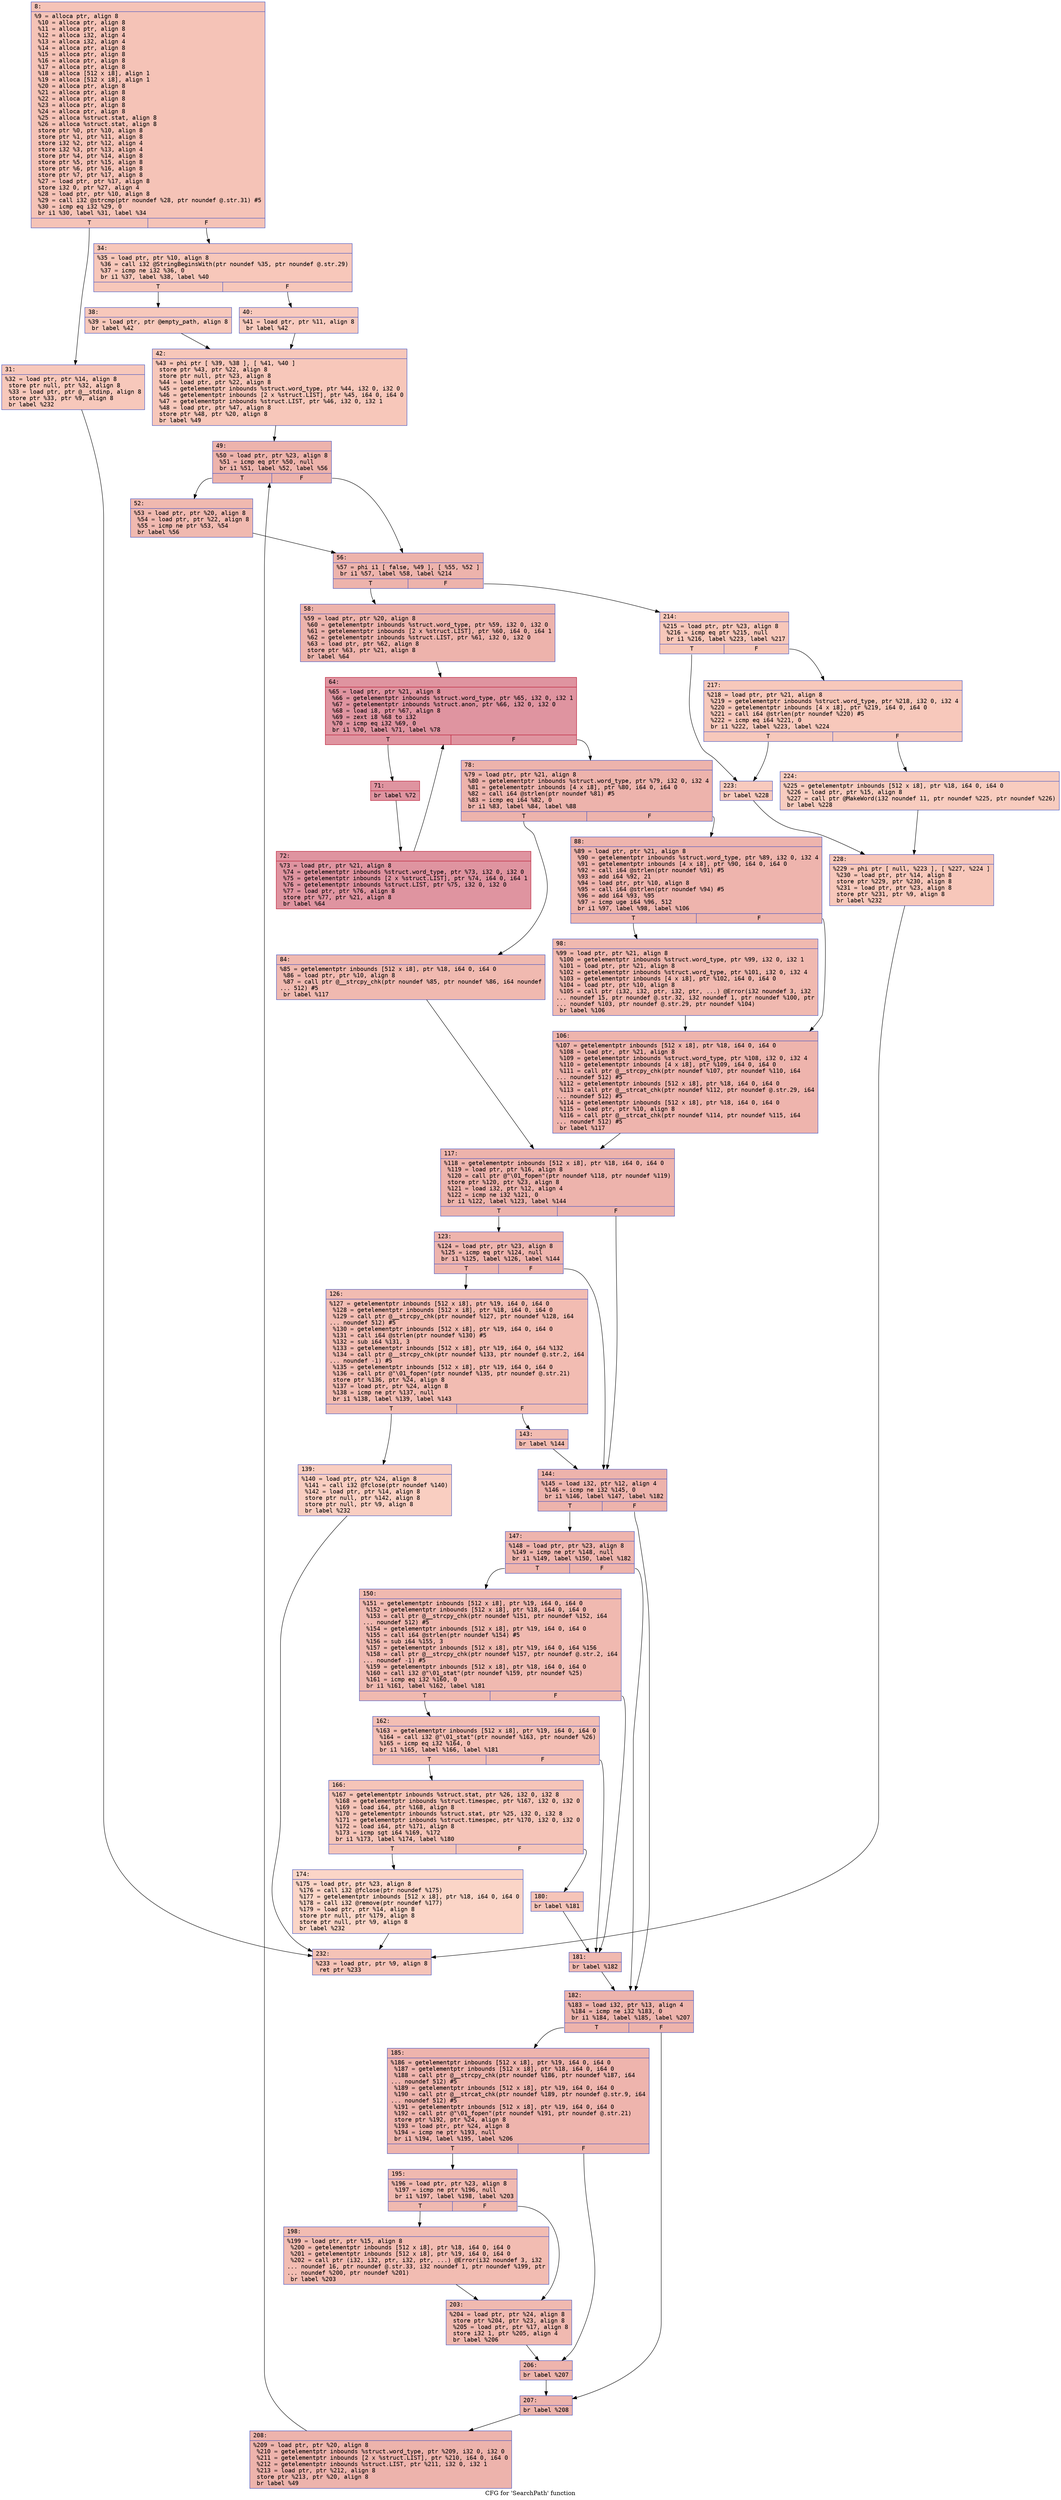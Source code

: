 digraph "CFG for 'SearchPath' function" {
	label="CFG for 'SearchPath' function";

	Node0x60000399bde0 [shape=record,color="#3d50c3ff", style=filled, fillcolor="#e8765c70" fontname="Courier",label="{8:\l|  %9 = alloca ptr, align 8\l  %10 = alloca ptr, align 8\l  %11 = alloca ptr, align 8\l  %12 = alloca i32, align 4\l  %13 = alloca i32, align 4\l  %14 = alloca ptr, align 8\l  %15 = alloca ptr, align 8\l  %16 = alloca ptr, align 8\l  %17 = alloca ptr, align 8\l  %18 = alloca [512 x i8], align 1\l  %19 = alloca [512 x i8], align 1\l  %20 = alloca ptr, align 8\l  %21 = alloca ptr, align 8\l  %22 = alloca ptr, align 8\l  %23 = alloca ptr, align 8\l  %24 = alloca ptr, align 8\l  %25 = alloca %struct.stat, align 8\l  %26 = alloca %struct.stat, align 8\l  store ptr %0, ptr %10, align 8\l  store ptr %1, ptr %11, align 8\l  store i32 %2, ptr %12, align 4\l  store i32 %3, ptr %13, align 4\l  store ptr %4, ptr %14, align 8\l  store ptr %5, ptr %15, align 8\l  store ptr %6, ptr %16, align 8\l  store ptr %7, ptr %17, align 8\l  %27 = load ptr, ptr %17, align 8\l  store i32 0, ptr %27, align 4\l  %28 = load ptr, ptr %10, align 8\l  %29 = call i32 @strcmp(ptr noundef %28, ptr noundef @.str.31) #5\l  %30 = icmp eq i32 %29, 0\l  br i1 %30, label %31, label %34\l|{<s0>T|<s1>F}}"];
	Node0x60000399bde0:s0 -> Node0x60000399bf20[tooltip="8 -> 31\nProbability 37.50%" ];
	Node0x60000399bde0:s1 -> Node0x60000399bf70[tooltip="8 -> 34\nProbability 62.50%" ];
	Node0x60000399bf20 [shape=record,color="#3d50c3ff", style=filled, fillcolor="#ed836670" fontname="Courier",label="{31:\l|  %32 = load ptr, ptr %14, align 8\l  store ptr null, ptr %32, align 8\l  %33 = load ptr, ptr @__stdinp, align 8\l  store ptr %33, ptr %9, align 8\l  br label %232\l}"];
	Node0x60000399bf20 -> Node0x600003984cd0[tooltip="31 -> 232\nProbability 100.00%" ];
	Node0x60000399bf70 [shape=record,color="#3d50c3ff", style=filled, fillcolor="#ec7f6370" fontname="Courier",label="{34:\l|  %35 = load ptr, ptr %10, align 8\l  %36 = call i32 @StringBeginsWith(ptr noundef %35, ptr noundef @.str.29)\l  %37 = icmp ne i32 %36, 0\l  br i1 %37, label %38, label %40\l|{<s0>T|<s1>F}}"];
	Node0x60000399bf70:s0 -> Node0x600003984000[tooltip="34 -> 38\nProbability 62.50%" ];
	Node0x60000399bf70:s1 -> Node0x600003984050[tooltip="34 -> 40\nProbability 37.50%" ];
	Node0x600003984000 [shape=record,color="#3d50c3ff", style=filled, fillcolor="#ed836670" fontname="Courier",label="{38:\l|  %39 = load ptr, ptr @empty_path, align 8\l  br label %42\l}"];
	Node0x600003984000 -> Node0x6000039840a0[tooltip="38 -> 42\nProbability 100.00%" ];
	Node0x600003984050 [shape=record,color="#3d50c3ff", style=filled, fillcolor="#ef886b70" fontname="Courier",label="{40:\l|  %41 = load ptr, ptr %11, align 8\l  br label %42\l}"];
	Node0x600003984050 -> Node0x6000039840a0[tooltip="40 -> 42\nProbability 100.00%" ];
	Node0x6000039840a0 [shape=record,color="#3d50c3ff", style=filled, fillcolor="#ec7f6370" fontname="Courier",label="{42:\l|  %43 = phi ptr [ %39, %38 ], [ %41, %40 ]\l  store ptr %43, ptr %22, align 8\l  store ptr null, ptr %23, align 8\l  %44 = load ptr, ptr %22, align 8\l  %45 = getelementptr inbounds %struct.word_type, ptr %44, i32 0, i32 0\l  %46 = getelementptr inbounds [2 x %struct.LIST], ptr %45, i64 0, i64 0\l  %47 = getelementptr inbounds %struct.LIST, ptr %46, i32 0, i32 1\l  %48 = load ptr, ptr %47, align 8\l  store ptr %48, ptr %20, align 8\l  br label %49\l}"];
	Node0x6000039840a0 -> Node0x6000039840f0[tooltip="42 -> 49\nProbability 100.00%" ];
	Node0x6000039840f0 [shape=record,color="#3d50c3ff", style=filled, fillcolor="#d6524470" fontname="Courier",label="{49:\l|  %50 = load ptr, ptr %23, align 8\l  %51 = icmp eq ptr %50, null\l  br i1 %51, label %52, label %56\l|{<s0>T|<s1>F}}"];
	Node0x6000039840f0:s0 -> Node0x600003984140[tooltip="49 -> 52\nProbability 37.50%" ];
	Node0x6000039840f0:s1 -> Node0x600003984190[tooltip="49 -> 56\nProbability 62.50%" ];
	Node0x600003984140 [shape=record,color="#3d50c3ff", style=filled, fillcolor="#de614d70" fontname="Courier",label="{52:\l|  %53 = load ptr, ptr %20, align 8\l  %54 = load ptr, ptr %22, align 8\l  %55 = icmp ne ptr %53, %54\l  br label %56\l}"];
	Node0x600003984140 -> Node0x600003984190[tooltip="52 -> 56\nProbability 100.00%" ];
	Node0x600003984190 [shape=record,color="#3d50c3ff", style=filled, fillcolor="#d6524470" fontname="Courier",label="{56:\l|  %57 = phi i1 [ false, %49 ], [ %55, %52 ]\l  br i1 %57, label %58, label %214\l|{<s0>T|<s1>F}}"];
	Node0x600003984190:s0 -> Node0x6000039841e0[tooltip="56 -> 58\nProbability 96.88%" ];
	Node0x600003984190:s1 -> Node0x600003984b40[tooltip="56 -> 214\nProbability 3.12%" ];
	Node0x6000039841e0 [shape=record,color="#3d50c3ff", style=filled, fillcolor="#d6524470" fontname="Courier",label="{58:\l|  %59 = load ptr, ptr %20, align 8\l  %60 = getelementptr inbounds %struct.word_type, ptr %59, i32 0, i32 0\l  %61 = getelementptr inbounds [2 x %struct.LIST], ptr %60, i64 0, i64 1\l  %62 = getelementptr inbounds %struct.LIST, ptr %61, i32 0, i32 0\l  %63 = load ptr, ptr %62, align 8\l  store ptr %63, ptr %21, align 8\l  br label %64\l}"];
	Node0x6000039841e0 -> Node0x600003984230[tooltip="58 -> 64\nProbability 100.00%" ];
	Node0x600003984230 [shape=record,color="#b70d28ff", style=filled, fillcolor="#b70d2870" fontname="Courier",label="{64:\l|  %65 = load ptr, ptr %21, align 8\l  %66 = getelementptr inbounds %struct.word_type, ptr %65, i32 0, i32 1\l  %67 = getelementptr inbounds %struct.anon, ptr %66, i32 0, i32 0\l  %68 = load i8, ptr %67, align 8\l  %69 = zext i8 %68 to i32\l  %70 = icmp eq i32 %69, 0\l  br i1 %70, label %71, label %78\l|{<s0>T|<s1>F}}"];
	Node0x600003984230:s0 -> Node0x600003984280[tooltip="64 -> 71\nProbability 96.88%" ];
	Node0x600003984230:s1 -> Node0x600003984320[tooltip="64 -> 78\nProbability 3.12%" ];
	Node0x600003984280 [shape=record,color="#b70d28ff", style=filled, fillcolor="#b70d2870" fontname="Courier",label="{71:\l|  br label %72\l}"];
	Node0x600003984280 -> Node0x6000039842d0[tooltip="71 -> 72\nProbability 100.00%" ];
	Node0x6000039842d0 [shape=record,color="#b70d28ff", style=filled, fillcolor="#b70d2870" fontname="Courier",label="{72:\l|  %73 = load ptr, ptr %21, align 8\l  %74 = getelementptr inbounds %struct.word_type, ptr %73, i32 0, i32 0\l  %75 = getelementptr inbounds [2 x %struct.LIST], ptr %74, i64 0, i64 1\l  %76 = getelementptr inbounds %struct.LIST, ptr %75, i32 0, i32 0\l  %77 = load ptr, ptr %76, align 8\l  store ptr %77, ptr %21, align 8\l  br label %64\l}"];
	Node0x6000039842d0 -> Node0x600003984230[tooltip="72 -> 64\nProbability 100.00%" ];
	Node0x600003984320 [shape=record,color="#3d50c3ff", style=filled, fillcolor="#d6524470" fontname="Courier",label="{78:\l|  %79 = load ptr, ptr %21, align 8\l  %80 = getelementptr inbounds %struct.word_type, ptr %79, i32 0, i32 4\l  %81 = getelementptr inbounds [4 x i8], ptr %80, i64 0, i64 0\l  %82 = call i64 @strlen(ptr noundef %81) #5\l  %83 = icmp eq i64 %82, 0\l  br i1 %83, label %84, label %88\l|{<s0>T|<s1>F}}"];
	Node0x600003984320:s0 -> Node0x600003984370[tooltip="78 -> 84\nProbability 37.50%" ];
	Node0x600003984320:s1 -> Node0x6000039843c0[tooltip="78 -> 88\nProbability 62.50%" ];
	Node0x600003984370 [shape=record,color="#3d50c3ff", style=filled, fillcolor="#de614d70" fontname="Courier",label="{84:\l|  %85 = getelementptr inbounds [512 x i8], ptr %18, i64 0, i64 0\l  %86 = load ptr, ptr %10, align 8\l  %87 = call ptr @__strcpy_chk(ptr noundef %85, ptr noundef %86, i64 noundef\l... 512) #5\l  br label %117\l}"];
	Node0x600003984370 -> Node0x6000039844b0[tooltip="84 -> 117\nProbability 100.00%" ];
	Node0x6000039843c0 [shape=record,color="#3d50c3ff", style=filled, fillcolor="#d8564670" fontname="Courier",label="{88:\l|  %89 = load ptr, ptr %21, align 8\l  %90 = getelementptr inbounds %struct.word_type, ptr %89, i32 0, i32 4\l  %91 = getelementptr inbounds [4 x i8], ptr %90, i64 0, i64 0\l  %92 = call i64 @strlen(ptr noundef %91) #5\l  %93 = add i64 %92, 21\l  %94 = load ptr, ptr %10, align 8\l  %95 = call i64 @strlen(ptr noundef %94) #5\l  %96 = add i64 %93, %95\l  %97 = icmp uge i64 %96, 512\l  br i1 %97, label %98, label %106\l|{<s0>T|<s1>F}}"];
	Node0x6000039843c0:s0 -> Node0x600003984410[tooltip="88 -> 98\nProbability 50.00%" ];
	Node0x6000039843c0:s1 -> Node0x600003984460[tooltip="88 -> 106\nProbability 50.00%" ];
	Node0x600003984410 [shape=record,color="#3d50c3ff", style=filled, fillcolor="#de614d70" fontname="Courier",label="{98:\l|  %99 = load ptr, ptr %21, align 8\l  %100 = getelementptr inbounds %struct.word_type, ptr %99, i32 0, i32 1\l  %101 = load ptr, ptr %21, align 8\l  %102 = getelementptr inbounds %struct.word_type, ptr %101, i32 0, i32 4\l  %103 = getelementptr inbounds [4 x i8], ptr %102, i64 0, i64 0\l  %104 = load ptr, ptr %10, align 8\l  %105 = call ptr (i32, i32, ptr, i32, ptr, ...) @Error(i32 noundef 3, i32\l... noundef 15, ptr noundef @.str.32, i32 noundef 1, ptr noundef %100, ptr\l... noundef %103, ptr noundef @.str.29, ptr noundef %104)\l  br label %106\l}"];
	Node0x600003984410 -> Node0x600003984460[tooltip="98 -> 106\nProbability 100.00%" ];
	Node0x600003984460 [shape=record,color="#3d50c3ff", style=filled, fillcolor="#d8564670" fontname="Courier",label="{106:\l|  %107 = getelementptr inbounds [512 x i8], ptr %18, i64 0, i64 0\l  %108 = load ptr, ptr %21, align 8\l  %109 = getelementptr inbounds %struct.word_type, ptr %108, i32 0, i32 4\l  %110 = getelementptr inbounds [4 x i8], ptr %109, i64 0, i64 0\l  %111 = call ptr @__strcpy_chk(ptr noundef %107, ptr noundef %110, i64\l... noundef 512) #5\l  %112 = getelementptr inbounds [512 x i8], ptr %18, i64 0, i64 0\l  %113 = call ptr @__strcat_chk(ptr noundef %112, ptr noundef @.str.29, i64\l... noundef 512) #5\l  %114 = getelementptr inbounds [512 x i8], ptr %18, i64 0, i64 0\l  %115 = load ptr, ptr %10, align 8\l  %116 = call ptr @__strcat_chk(ptr noundef %114, ptr noundef %115, i64\l... noundef 512) #5\l  br label %117\l}"];
	Node0x600003984460 -> Node0x6000039844b0[tooltip="106 -> 117\nProbability 100.00%" ];
	Node0x6000039844b0 [shape=record,color="#3d50c3ff", style=filled, fillcolor="#d6524470" fontname="Courier",label="{117:\l|  %118 = getelementptr inbounds [512 x i8], ptr %18, i64 0, i64 0\l  %119 = load ptr, ptr %16, align 8\l  %120 = call ptr @\"\\01_fopen\"(ptr noundef %118, ptr noundef %119)\l  store ptr %120, ptr %23, align 8\l  %121 = load i32, ptr %12, align 4\l  %122 = icmp ne i32 %121, 0\l  br i1 %122, label %123, label %144\l|{<s0>T|<s1>F}}"];
	Node0x6000039844b0:s0 -> Node0x600003984500[tooltip="117 -> 123\nProbability 62.50%" ];
	Node0x6000039844b0:s1 -> Node0x600003984640[tooltip="117 -> 144\nProbability 37.50%" ];
	Node0x600003984500 [shape=record,color="#3d50c3ff", style=filled, fillcolor="#d8564670" fontname="Courier",label="{123:\l|  %124 = load ptr, ptr %23, align 8\l  %125 = icmp eq ptr %124, null\l  br i1 %125, label %126, label %144\l|{<s0>T|<s1>F}}"];
	Node0x600003984500:s0 -> Node0x600003984550[tooltip="123 -> 126\nProbability 37.50%" ];
	Node0x600003984500:s1 -> Node0x600003984640[tooltip="123 -> 144\nProbability 62.50%" ];
	Node0x600003984550 [shape=record,color="#3d50c3ff", style=filled, fillcolor="#e1675170" fontname="Courier",label="{126:\l|  %127 = getelementptr inbounds [512 x i8], ptr %19, i64 0, i64 0\l  %128 = getelementptr inbounds [512 x i8], ptr %18, i64 0, i64 0\l  %129 = call ptr @__strcpy_chk(ptr noundef %127, ptr noundef %128, i64\l... noundef 512) #5\l  %130 = getelementptr inbounds [512 x i8], ptr %19, i64 0, i64 0\l  %131 = call i64 @strlen(ptr noundef %130) #5\l  %132 = sub i64 %131, 3\l  %133 = getelementptr inbounds [512 x i8], ptr %19, i64 0, i64 %132\l  %134 = call ptr @__strcpy_chk(ptr noundef %133, ptr noundef @.str.2, i64\l... noundef -1) #5\l  %135 = getelementptr inbounds [512 x i8], ptr %19, i64 0, i64 0\l  %136 = call ptr @\"\\01_fopen\"(ptr noundef %135, ptr noundef @.str.21)\l  store ptr %136, ptr %24, align 8\l  %137 = load ptr, ptr %24, align 8\l  %138 = icmp ne ptr %137, null\l  br i1 %138, label %139, label %143\l|{<s0>T|<s1>F}}"];
	Node0x600003984550:s0 -> Node0x6000039845a0[tooltip="126 -> 139\nProbability 3.12%" ];
	Node0x600003984550:s1 -> Node0x6000039845f0[tooltip="126 -> 143\nProbability 96.88%" ];
	Node0x6000039845a0 [shape=record,color="#3d50c3ff", style=filled, fillcolor="#f2907270" fontname="Courier",label="{139:\l|  %140 = load ptr, ptr %24, align 8\l  %141 = call i32 @fclose(ptr noundef %140)\l  %142 = load ptr, ptr %14, align 8\l  store ptr null, ptr %142, align 8\l  store ptr null, ptr %9, align 8\l  br label %232\l}"];
	Node0x6000039845a0 -> Node0x600003984cd0[tooltip="139 -> 232\nProbability 100.00%" ];
	Node0x6000039845f0 [shape=record,color="#3d50c3ff", style=filled, fillcolor="#e1675170" fontname="Courier",label="{143:\l|  br label %144\l}"];
	Node0x6000039845f0 -> Node0x600003984640[tooltip="143 -> 144\nProbability 100.00%" ];
	Node0x600003984640 [shape=record,color="#3d50c3ff", style=filled, fillcolor="#d6524470" fontname="Courier",label="{144:\l|  %145 = load i32, ptr %12, align 4\l  %146 = icmp ne i32 %145, 0\l  br i1 %146, label %147, label %182\l|{<s0>T|<s1>F}}"];
	Node0x600003984640:s0 -> Node0x600003984690[tooltip="144 -> 147\nProbability 62.50%" ];
	Node0x600003984640:s1 -> Node0x6000039848c0[tooltip="144 -> 182\nProbability 37.50%" ];
	Node0x600003984690 [shape=record,color="#3d50c3ff", style=filled, fillcolor="#d8564670" fontname="Courier",label="{147:\l|  %148 = load ptr, ptr %23, align 8\l  %149 = icmp ne ptr %148, null\l  br i1 %149, label %150, label %182\l|{<s0>T|<s1>F}}"];
	Node0x600003984690:s0 -> Node0x6000039846e0[tooltip="147 -> 150\nProbability 62.50%" ];
	Node0x600003984690:s1 -> Node0x6000039848c0[tooltip="147 -> 182\nProbability 37.50%" ];
	Node0x6000039846e0 [shape=record,color="#3d50c3ff", style=filled, fillcolor="#de614d70" fontname="Courier",label="{150:\l|  %151 = getelementptr inbounds [512 x i8], ptr %19, i64 0, i64 0\l  %152 = getelementptr inbounds [512 x i8], ptr %18, i64 0, i64 0\l  %153 = call ptr @__strcpy_chk(ptr noundef %151, ptr noundef %152, i64\l... noundef 512) #5\l  %154 = getelementptr inbounds [512 x i8], ptr %19, i64 0, i64 0\l  %155 = call i64 @strlen(ptr noundef %154) #5\l  %156 = sub i64 %155, 3\l  %157 = getelementptr inbounds [512 x i8], ptr %19, i64 0, i64 %156\l  %158 = call ptr @__strcpy_chk(ptr noundef %157, ptr noundef @.str.2, i64\l... noundef -1) #5\l  %159 = getelementptr inbounds [512 x i8], ptr %18, i64 0, i64 0\l  %160 = call i32 @\"\\01_stat\"(ptr noundef %159, ptr noundef %25)\l  %161 = icmp eq i32 %160, 0\l  br i1 %161, label %162, label %181\l|{<s0>T|<s1>F}}"];
	Node0x6000039846e0:s0 -> Node0x600003984730[tooltip="150 -> 162\nProbability 37.50%" ];
	Node0x6000039846e0:s1 -> Node0x600003984870[tooltip="150 -> 181\nProbability 62.50%" ];
	Node0x600003984730 [shape=record,color="#3d50c3ff", style=filled, fillcolor="#e36c5570" fontname="Courier",label="{162:\l|  %163 = getelementptr inbounds [512 x i8], ptr %19, i64 0, i64 0\l  %164 = call i32 @\"\\01_stat\"(ptr noundef %163, ptr noundef %26)\l  %165 = icmp eq i32 %164, 0\l  br i1 %165, label %166, label %181\l|{<s0>T|<s1>F}}"];
	Node0x600003984730:s0 -> Node0x600003984780[tooltip="162 -> 166\nProbability 37.50%" ];
	Node0x600003984730:s1 -> Node0x600003984870[tooltip="162 -> 181\nProbability 62.50%" ];
	Node0x600003984780 [shape=record,color="#3d50c3ff", style=filled, fillcolor="#e97a5f70" fontname="Courier",label="{166:\l|  %167 = getelementptr inbounds %struct.stat, ptr %26, i32 0, i32 8\l  %168 = getelementptr inbounds %struct.timespec, ptr %167, i32 0, i32 0\l  %169 = load i64, ptr %168, align 8\l  %170 = getelementptr inbounds %struct.stat, ptr %25, i32 0, i32 8\l  %171 = getelementptr inbounds %struct.timespec, ptr %170, i32 0, i32 0\l  %172 = load i64, ptr %171, align 8\l  %173 = icmp sgt i64 %169, %172\l  br i1 %173, label %174, label %180\l|{<s0>T|<s1>F}}"];
	Node0x600003984780:s0 -> Node0x6000039847d0[tooltip="166 -> 174\nProbability 3.12%" ];
	Node0x600003984780:s1 -> Node0x600003984820[tooltip="166 -> 180\nProbability 96.88%" ];
	Node0x6000039847d0 [shape=record,color="#3d50c3ff", style=filled, fillcolor="#f5a08170" fontname="Courier",label="{174:\l|  %175 = load ptr, ptr %23, align 8\l  %176 = call i32 @fclose(ptr noundef %175)\l  %177 = getelementptr inbounds [512 x i8], ptr %18, i64 0, i64 0\l  %178 = call i32 @remove(ptr noundef %177)\l  %179 = load ptr, ptr %14, align 8\l  store ptr null, ptr %179, align 8\l  store ptr null, ptr %9, align 8\l  br label %232\l}"];
	Node0x6000039847d0 -> Node0x600003984cd0[tooltip="174 -> 232\nProbability 100.00%" ];
	Node0x600003984820 [shape=record,color="#3d50c3ff", style=filled, fillcolor="#e97a5f70" fontname="Courier",label="{180:\l|  br label %181\l}"];
	Node0x600003984820 -> Node0x600003984870[tooltip="180 -> 181\nProbability 100.00%" ];
	Node0x600003984870 [shape=record,color="#3d50c3ff", style=filled, fillcolor="#de614d70" fontname="Courier",label="{181:\l|  br label %182\l}"];
	Node0x600003984870 -> Node0x6000039848c0[tooltip="181 -> 182\nProbability 100.00%" ];
	Node0x6000039848c0 [shape=record,color="#3d50c3ff", style=filled, fillcolor="#d6524470" fontname="Courier",label="{182:\l|  %183 = load i32, ptr %13, align 4\l  %184 = icmp ne i32 %183, 0\l  br i1 %184, label %185, label %207\l|{<s0>T|<s1>F}}"];
	Node0x6000039848c0:s0 -> Node0x600003984910[tooltip="182 -> 185\nProbability 62.50%" ];
	Node0x6000039848c0:s1 -> Node0x600003984aa0[tooltip="182 -> 207\nProbability 37.50%" ];
	Node0x600003984910 [shape=record,color="#3d50c3ff", style=filled, fillcolor="#d8564670" fontname="Courier",label="{185:\l|  %186 = getelementptr inbounds [512 x i8], ptr %19, i64 0, i64 0\l  %187 = getelementptr inbounds [512 x i8], ptr %18, i64 0, i64 0\l  %188 = call ptr @__strcpy_chk(ptr noundef %186, ptr noundef %187, i64\l... noundef 512) #5\l  %189 = getelementptr inbounds [512 x i8], ptr %19, i64 0, i64 0\l  %190 = call ptr @__strcat_chk(ptr noundef %189, ptr noundef @.str.9, i64\l... noundef 512) #5\l  %191 = getelementptr inbounds [512 x i8], ptr %19, i64 0, i64 0\l  %192 = call ptr @\"\\01_fopen\"(ptr noundef %191, ptr noundef @.str.21)\l  store ptr %192, ptr %24, align 8\l  %193 = load ptr, ptr %24, align 8\l  %194 = icmp ne ptr %193, null\l  br i1 %194, label %195, label %206\l|{<s0>T|<s1>F}}"];
	Node0x600003984910:s0 -> Node0x600003984960[tooltip="185 -> 195\nProbability 62.50%" ];
	Node0x600003984910:s1 -> Node0x600003984a50[tooltip="185 -> 206\nProbability 37.50%" ];
	Node0x600003984960 [shape=record,color="#3d50c3ff", style=filled, fillcolor="#de614d70" fontname="Courier",label="{195:\l|  %196 = load ptr, ptr %23, align 8\l  %197 = icmp ne ptr %196, null\l  br i1 %197, label %198, label %203\l|{<s0>T|<s1>F}}"];
	Node0x600003984960:s0 -> Node0x6000039849b0[tooltip="195 -> 198\nProbability 62.50%" ];
	Node0x600003984960:s1 -> Node0x600003984a00[tooltip="195 -> 203\nProbability 37.50%" ];
	Node0x6000039849b0 [shape=record,color="#3d50c3ff", style=filled, fillcolor="#e1675170" fontname="Courier",label="{198:\l|  %199 = load ptr, ptr %15, align 8\l  %200 = getelementptr inbounds [512 x i8], ptr %18, i64 0, i64 0\l  %201 = getelementptr inbounds [512 x i8], ptr %19, i64 0, i64 0\l  %202 = call ptr (i32, i32, ptr, i32, ptr, ...) @Error(i32 noundef 3, i32\l... noundef 16, ptr noundef @.str.33, i32 noundef 1, ptr noundef %199, ptr\l... noundef %200, ptr noundef %201)\l  br label %203\l}"];
	Node0x6000039849b0 -> Node0x600003984a00[tooltip="198 -> 203\nProbability 100.00%" ];
	Node0x600003984a00 [shape=record,color="#3d50c3ff", style=filled, fillcolor="#de614d70" fontname="Courier",label="{203:\l|  %204 = load ptr, ptr %24, align 8\l  store ptr %204, ptr %23, align 8\l  %205 = load ptr, ptr %17, align 8\l  store i32 1, ptr %205, align 4\l  br label %206\l}"];
	Node0x600003984a00 -> Node0x600003984a50[tooltip="203 -> 206\nProbability 100.00%" ];
	Node0x600003984a50 [shape=record,color="#3d50c3ff", style=filled, fillcolor="#d8564670" fontname="Courier",label="{206:\l|  br label %207\l}"];
	Node0x600003984a50 -> Node0x600003984aa0[tooltip="206 -> 207\nProbability 100.00%" ];
	Node0x600003984aa0 [shape=record,color="#3d50c3ff", style=filled, fillcolor="#d6524470" fontname="Courier",label="{207:\l|  br label %208\l}"];
	Node0x600003984aa0 -> Node0x600003984af0[tooltip="207 -> 208\nProbability 100.00%" ];
	Node0x600003984af0 [shape=record,color="#3d50c3ff", style=filled, fillcolor="#d6524470" fontname="Courier",label="{208:\l|  %209 = load ptr, ptr %20, align 8\l  %210 = getelementptr inbounds %struct.word_type, ptr %209, i32 0, i32 0\l  %211 = getelementptr inbounds [2 x %struct.LIST], ptr %210, i64 0, i64 0\l  %212 = getelementptr inbounds %struct.LIST, ptr %211, i32 0, i32 1\l  %213 = load ptr, ptr %212, align 8\l  store ptr %213, ptr %20, align 8\l  br label %49\l}"];
	Node0x600003984af0 -> Node0x6000039840f0[tooltip="208 -> 49\nProbability 100.00%" ];
	Node0x600003984b40 [shape=record,color="#3d50c3ff", style=filled, fillcolor="#ec7f6370" fontname="Courier",label="{214:\l|  %215 = load ptr, ptr %23, align 8\l  %216 = icmp eq ptr %215, null\l  br i1 %216, label %223, label %217\l|{<s0>T|<s1>F}}"];
	Node0x600003984b40:s0 -> Node0x600003984be0[tooltip="214 -> 223\nProbability 37.50%" ];
	Node0x600003984b40:s1 -> Node0x600003984b90[tooltip="214 -> 217\nProbability 62.50%" ];
	Node0x600003984b90 [shape=record,color="#3d50c3ff", style=filled, fillcolor="#ed836670" fontname="Courier",label="{217:\l|  %218 = load ptr, ptr %21, align 8\l  %219 = getelementptr inbounds %struct.word_type, ptr %218, i32 0, i32 4\l  %220 = getelementptr inbounds [4 x i8], ptr %219, i64 0, i64 0\l  %221 = call i64 @strlen(ptr noundef %220) #5\l  %222 = icmp eq i64 %221, 0\l  br i1 %222, label %223, label %224\l|{<s0>T|<s1>F}}"];
	Node0x600003984b90:s0 -> Node0x600003984be0[tooltip="217 -> 223\nProbability 37.50%" ];
	Node0x600003984b90:s1 -> Node0x600003984c30[tooltip="217 -> 224\nProbability 62.50%" ];
	Node0x600003984be0 [shape=record,color="#3d50c3ff", style=filled, fillcolor="#ef886b70" fontname="Courier",label="{223:\l|  br label %228\l}"];
	Node0x600003984be0 -> Node0x600003984c80[tooltip="223 -> 228\nProbability 100.00%" ];
	Node0x600003984c30 [shape=record,color="#3d50c3ff", style=filled, fillcolor="#f08b6e70" fontname="Courier",label="{224:\l|  %225 = getelementptr inbounds [512 x i8], ptr %18, i64 0, i64 0\l  %226 = load ptr, ptr %15, align 8\l  %227 = call ptr @MakeWord(i32 noundef 11, ptr noundef %225, ptr noundef %226)\l  br label %228\l}"];
	Node0x600003984c30 -> Node0x600003984c80[tooltip="224 -> 228\nProbability 100.00%" ];
	Node0x600003984c80 [shape=record,color="#3d50c3ff", style=filled, fillcolor="#ec7f6370" fontname="Courier",label="{228:\l|  %229 = phi ptr [ null, %223 ], [ %227, %224 ]\l  %230 = load ptr, ptr %14, align 8\l  store ptr %229, ptr %230, align 8\l  %231 = load ptr, ptr %23, align 8\l  store ptr %231, ptr %9, align 8\l  br label %232\l}"];
	Node0x600003984c80 -> Node0x600003984cd0[tooltip="228 -> 232\nProbability 100.00%" ];
	Node0x600003984cd0 [shape=record,color="#3d50c3ff", style=filled, fillcolor="#e8765c70" fontname="Courier",label="{232:\l|  %233 = load ptr, ptr %9, align 8\l  ret ptr %233\l}"];
}
